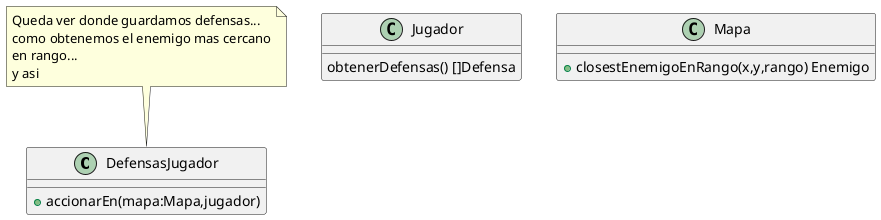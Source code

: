 @startuml

class DefensasJugador{
    +accionarEn(mapa:Mapa,jugador)
}

class Jugador{
    obtenerDefensas() []Defensa
}
class Mapa{
    + closestEnemigoEnRango(x,y,rango) Enemigo
}

note top of DefensasJugador
Queda ver donde guardamos defensas...
como obtenemos el enemigo mas cercano
en rango...
y asi
end note




@enduml